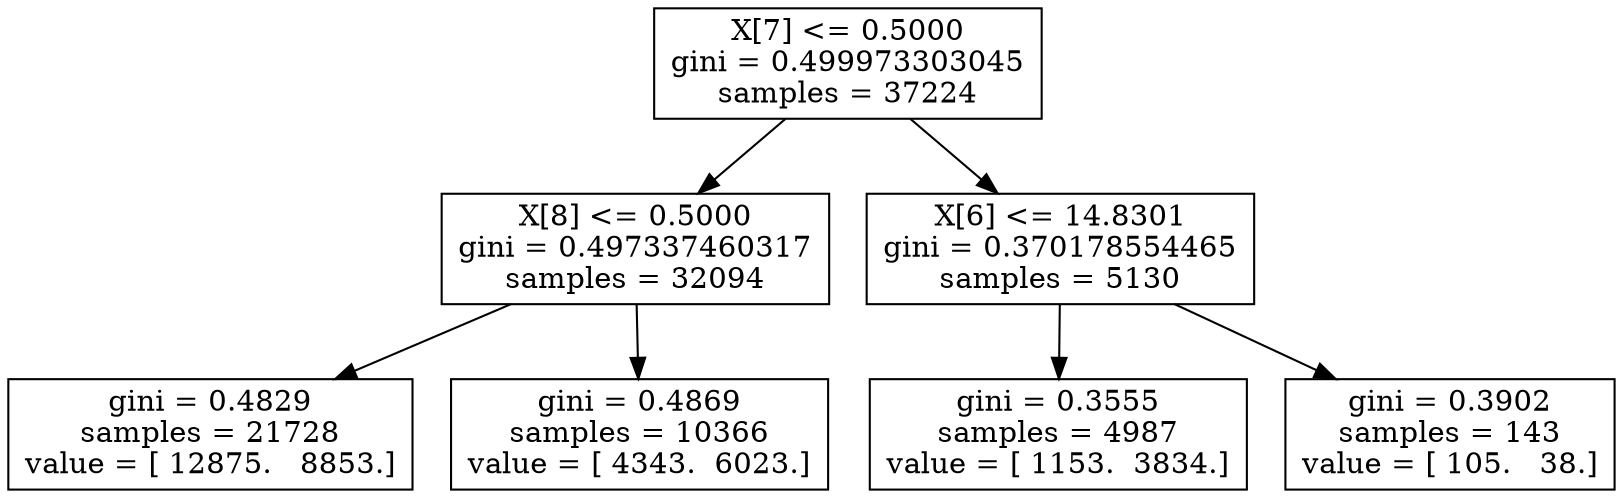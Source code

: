 digraph Tree {
0 [label="X[7] <= 0.5000\ngini = 0.499973303045\nsamples = 37224", shape="box"] ;
1 [label="X[8] <= 0.5000\ngini = 0.497337460317\nsamples = 32094", shape="box"] ;
0 -> 1 ;
2 [label="gini = 0.4829\nsamples = 21728\nvalue = [ 12875.   8853.]", shape="box"] ;
1 -> 2 ;
3 [label="gini = 0.4869\nsamples = 10366\nvalue = [ 4343.  6023.]", shape="box"] ;
1 -> 3 ;
4 [label="X[6] <= 14.8301\ngini = 0.370178554465\nsamples = 5130", shape="box"] ;
0 -> 4 ;
5 [label="gini = 0.3555\nsamples = 4987\nvalue = [ 1153.  3834.]", shape="box"] ;
4 -> 5 ;
6 [label="gini = 0.3902\nsamples = 143\nvalue = [ 105.   38.]", shape="box"] ;
4 -> 6 ;
}